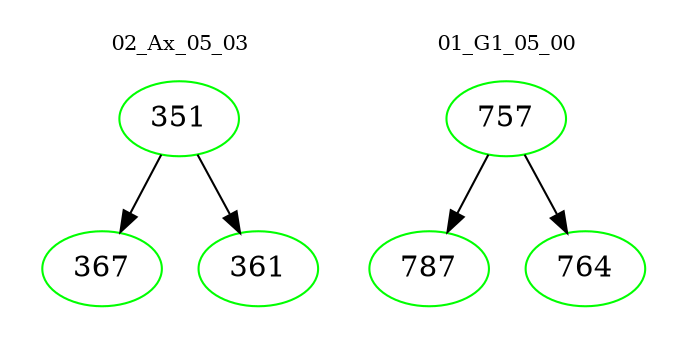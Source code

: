 digraph{
subgraph cluster_0 {
color = white
label = "02_Ax_05_03";
fontsize=10;
T0_351 [label="351", color="green"]
T0_351 -> T0_367 [color="black"]
T0_367 [label="367", color="green"]
T0_351 -> T0_361 [color="black"]
T0_361 [label="361", color="green"]
}
subgraph cluster_1 {
color = white
label = "01_G1_05_00";
fontsize=10;
T1_757 [label="757", color="green"]
T1_757 -> T1_787 [color="black"]
T1_787 [label="787", color="green"]
T1_757 -> T1_764 [color="black"]
T1_764 [label="764", color="green"]
}
}
